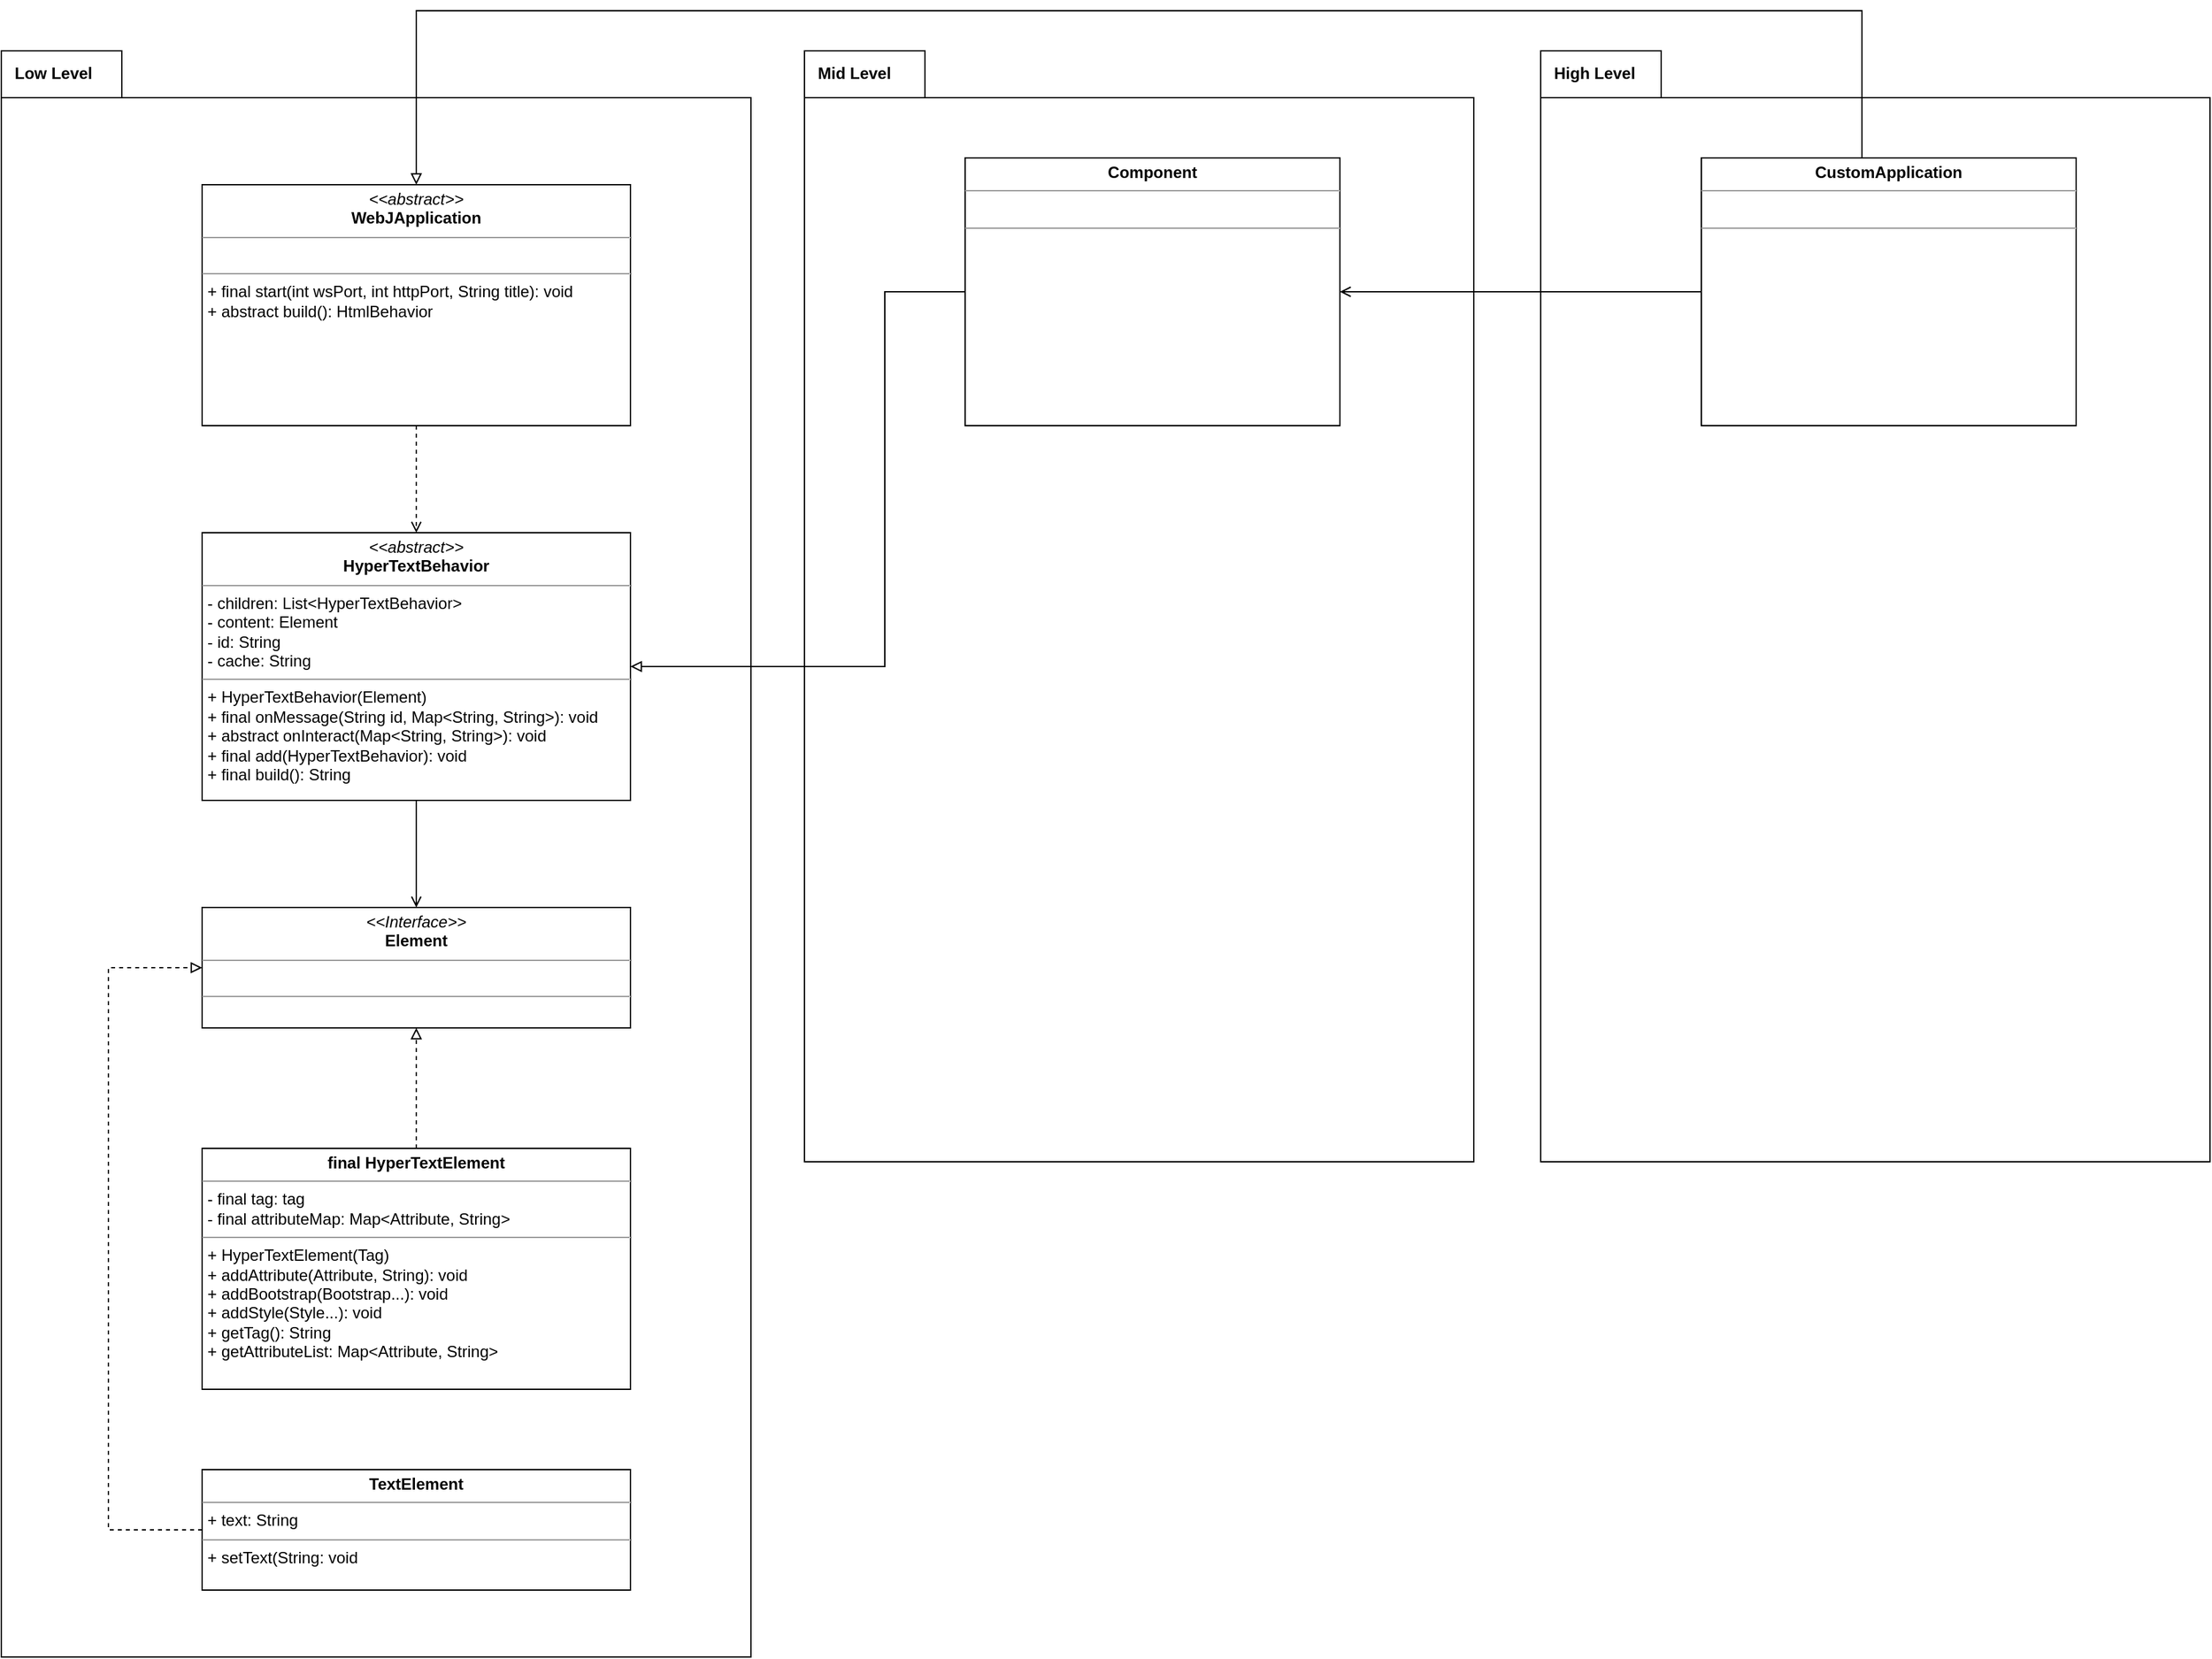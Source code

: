 <mxfile version="15.5.4" type="embed"><diagram id="ZMzpceld19GLeM2Dk4Y2" name="UML"><mxGraphModel dx="1057" dy="813" grid="1" gridSize="10" guides="1" tooltips="1" connect="1" arrows="1" fold="1" page="1" pageScale="1" pageWidth="850" pageHeight="1100" math="0" shadow="0"><root><mxCell id="nOTi3l-tUUI1tV-FzPa4-0"/><mxCell id="nOTi3l-tUUI1tV-FzPa4-1" parent="nOTi3l-tUUI1tV-FzPa4-0"/><mxCell id="NjbtGmV7TC2rhCl2SDjO-0" value="High Level" style="shape=folder;fontStyle=1;spacingTop=5;tabWidth=90;tabHeight=35;tabPosition=left;html=1;align=left;labelPosition=center;verticalLabelPosition=middle;verticalAlign=top;textDirection=ltr;horizontal=1;spacingLeft=10;spacing=0;" parent="nOTi3l-tUUI1tV-FzPa4-1" vertex="1"><mxGeometry x="1360" y="310" width="500" height="830" as="geometry"/></mxCell><mxCell id="NjbtGmV7TC2rhCl2SDjO-1" value="Mid Level" style="shape=folder;fontStyle=1;spacingTop=5;tabWidth=90;tabHeight=35;tabPosition=left;html=1;align=left;labelPosition=center;verticalLabelPosition=middle;verticalAlign=top;textDirection=ltr;horizontal=1;spacingLeft=10;spacing=0;" parent="nOTi3l-tUUI1tV-FzPa4-1" vertex="1"><mxGeometry x="810" y="310" width="500" height="830" as="geometry"/></mxCell><mxCell id="NjbtGmV7TC2rhCl2SDjO-2" value="Low Level" style="shape=folder;fontStyle=1;spacingTop=5;tabWidth=90;tabHeight=35;tabPosition=left;html=1;align=left;labelPosition=center;verticalLabelPosition=middle;verticalAlign=top;textDirection=ltr;horizontal=1;spacingLeft=10;spacing=0;" parent="nOTi3l-tUUI1tV-FzPa4-1" vertex="1"><mxGeometry x="210" y="310" width="560" height="1200" as="geometry"/></mxCell><mxCell id="PeRnRUycARxAuWiASu6h-8" style="edgeStyle=orthogonalEdgeStyle;rounded=0;orthogonalLoop=1;jettySize=auto;html=1;endArrow=block;endFill=0;dashed=1;" parent="nOTi3l-tUUI1tV-FzPa4-1" source="NjbtGmV7TC2rhCl2SDjO-3" target="PeRnRUycARxAuWiASu6h-6" edge="1"><mxGeometry relative="1" as="geometry"/></mxCell><mxCell id="NjbtGmV7TC2rhCl2SDjO-3" value="&lt;p style=&quot;margin: 0px ; margin-top: 4px ; text-align: center&quot;&gt;&lt;b&gt;final HyperTextElement&lt;/b&gt;&lt;/p&gt;&lt;hr size=&quot;1&quot;&gt;&lt;p style=&quot;margin: 0px ; margin-left: 4px&quot;&gt;&lt;span&gt;- final tag: tag&lt;/span&gt;&lt;br&gt;&lt;/p&gt;&lt;p style=&quot;margin: 0px ; margin-left: 4px&quot;&gt;- final attributeMap: Map&amp;lt;Attribute, String&amp;gt;&lt;/p&gt;&lt;hr size=&quot;1&quot;&gt;&lt;p style=&quot;margin: 0px ; margin-left: 4px&quot;&gt;+ HyperTextElement(Tag)&lt;/p&gt;&lt;p style=&quot;margin: 0px ; margin-left: 4px&quot;&gt;&lt;span&gt;+ addAttribute(Attribute, String): void&lt;/span&gt;&lt;br&gt;&lt;/p&gt;&lt;p style=&quot;margin: 0px ; margin-left: 4px&quot;&gt;&lt;span&gt;+ addBootstrap(Bootstrap...): void&lt;/span&gt;&lt;br&gt;&lt;/p&gt;&lt;p style=&quot;margin: 0px ; margin-left: 4px&quot;&gt;+ addStyle(Style...): void&lt;/p&gt;&lt;p style=&quot;margin: 0px ; margin-left: 4px&quot;&gt;+ getTag(): String&lt;/p&gt;&lt;p style=&quot;margin: 0px ; margin-left: 4px&quot;&gt;+ getAttributeList: Map&amp;lt;Attribute, String&amp;gt;&lt;/p&gt;" style="verticalAlign=top;align=left;overflow=fill;fontSize=12;fontFamily=Helvetica;html=1;" parent="nOTi3l-tUUI1tV-FzPa4-1" vertex="1"><mxGeometry x="360" y="1130" width="320" height="180" as="geometry"/></mxCell><mxCell id="PeRnRUycARxAuWiASu6h-7" style="edgeStyle=orthogonalEdgeStyle;rounded=0;orthogonalLoop=1;jettySize=auto;html=1;endArrow=open;endFill=0;" parent="nOTi3l-tUUI1tV-FzPa4-1" source="NjbtGmV7TC2rhCl2SDjO-5" target="PeRnRUycARxAuWiASu6h-6" edge="1"><mxGeometry relative="1" as="geometry"/></mxCell><mxCell id="NjbtGmV7TC2rhCl2SDjO-5" value="&lt;p style=&quot;margin: 0px ; margin-top: 4px ; text-align: center&quot;&gt;&lt;i&gt;&amp;lt;&amp;lt;abstract&amp;gt;&amp;gt;&lt;/i&gt;&lt;br&gt;&lt;b&gt;HyperTextBehavior&lt;/b&gt;&lt;/p&gt;&lt;hr size=&quot;1&quot;&gt;&lt;p style=&quot;margin: 0px ; margin-left: 4px&quot;&gt;- children: List&amp;lt;HyperTextBehavior&amp;gt;&lt;br&gt;&lt;/p&gt;&lt;p style=&quot;margin: 0px ; margin-left: 4px&quot;&gt;- content: Element&lt;/p&gt;&lt;p style=&quot;margin: 0px ; margin-left: 4px&quot;&gt;- id: String&lt;/p&gt;&lt;p style=&quot;margin: 0px ; margin-left: 4px&quot;&gt;- cache: String&lt;/p&gt;&lt;hr size=&quot;1&quot;&gt;&lt;p style=&quot;margin: 0px ; margin-left: 4px&quot;&gt;+ HyperTextBehavior(Element)&lt;/p&gt;&lt;p style=&quot;margin: 0px ; margin-left: 4px&quot;&gt;+ final onMessage(String id, Map&amp;lt;String, String&amp;gt;): void&lt;br&gt;+ abstract onInteract(Map&amp;lt;String, String&amp;gt;): void&lt;/p&gt;&lt;p style=&quot;margin: 0px ; margin-left: 4px&quot;&gt;+ final add(HyperTextBehavior): void&lt;/p&gt;&lt;p style=&quot;margin: 0px ; margin-left: 4px&quot;&gt;+ final build(): String&lt;/p&gt;&lt;p style=&quot;margin: 0px ; margin-left: 4px&quot;&gt;&lt;br&gt;&lt;/p&gt;&lt;p style=&quot;margin: 0px ; margin-left: 4px&quot;&gt;&lt;br&gt;&lt;/p&gt;" style="verticalAlign=top;align=left;overflow=fill;fontSize=12;fontFamily=Helvetica;html=1;" parent="nOTi3l-tUUI1tV-FzPa4-1" vertex="1"><mxGeometry x="360" y="670" width="320" height="200" as="geometry"/></mxCell><mxCell id="NjbtGmV7TC2rhCl2SDjO-6" style="edgeStyle=orthogonalEdgeStyle;rounded=0;orthogonalLoop=1;jettySize=auto;html=1;endArrow=block;endFill=0;jumpSize=6;strokeWidth=1;" parent="nOTi3l-tUUI1tV-FzPa4-1" source="NjbtGmV7TC2rhCl2SDjO-7" target="NjbtGmV7TC2rhCl2SDjO-5" edge="1"><mxGeometry relative="1" as="geometry"><Array as="points"><mxPoint x="870" y="490"/><mxPoint x="870" y="770"/></Array></mxGeometry></mxCell><mxCell id="NjbtGmV7TC2rhCl2SDjO-7" value="&lt;p style=&quot;margin: 0px ; margin-top: 4px ; text-align: center&quot;&gt;&lt;b&gt;Component&lt;/b&gt;&lt;/p&gt;&lt;hr size=&quot;1&quot;&gt;&lt;p style=&quot;margin: 0px ; margin-left: 4px&quot;&gt;&lt;br&gt;&lt;/p&gt;&lt;hr size=&quot;1&quot;&gt;&lt;p style=&quot;margin: 0px ; margin-left: 4px&quot;&gt;&lt;br&gt;&lt;/p&gt;" style="verticalAlign=top;align=left;overflow=fill;fontSize=12;fontFamily=Helvetica;html=1;" parent="nOTi3l-tUUI1tV-FzPa4-1" vertex="1"><mxGeometry x="930" y="390" width="280" height="200" as="geometry"/></mxCell><mxCell id="NjbtGmV7TC2rhCl2SDjO-8" style="edgeStyle=orthogonalEdgeStyle;rounded=0;jumpSize=6;orthogonalLoop=1;jettySize=auto;html=1;endArrow=open;endFill=0;strokeWidth=1;dashed=1;" parent="nOTi3l-tUUI1tV-FzPa4-1" source="NjbtGmV7TC2rhCl2SDjO-9" target="NjbtGmV7TC2rhCl2SDjO-5" edge="1"><mxGeometry relative="1" as="geometry"/></mxCell><mxCell id="NjbtGmV7TC2rhCl2SDjO-9" value="&lt;p style=&quot;margin: 0px ; margin-top: 4px ; text-align: center&quot;&gt;&lt;i&gt;&amp;lt;&amp;lt;abstract&amp;gt;&amp;gt;&lt;/i&gt;&lt;br&gt;&lt;b&gt;WebJApplication&lt;/b&gt;&lt;/p&gt;&lt;hr size=&quot;1&quot;&gt;&lt;p style=&quot;margin: 0px ; margin-left: 4px&quot;&gt;&lt;br&gt;&lt;/p&gt;&lt;hr size=&quot;1&quot;&gt;&lt;p style=&quot;margin: 0px ; margin-left: 4px&quot;&gt;+ final start(int wsPort, int httpPort, String title): void&lt;/p&gt;&lt;p style=&quot;margin: 0px ; margin-left: 4px&quot;&gt;+ abstract build(): HtmlBehavior&lt;/p&gt;" style="verticalAlign=top;align=left;overflow=fill;fontSize=12;fontFamily=Helvetica;html=1;" parent="nOTi3l-tUUI1tV-FzPa4-1" vertex="1"><mxGeometry x="360" y="410" width="320" height="180" as="geometry"/></mxCell><mxCell id="NjbtGmV7TC2rhCl2SDjO-10" style="edgeStyle=orthogonalEdgeStyle;rounded=0;jumpSize=6;orthogonalLoop=1;jettySize=auto;html=1;endArrow=block;endFill=0;strokeWidth=1;" parent="nOTi3l-tUUI1tV-FzPa4-1" source="NjbtGmV7TC2rhCl2SDjO-12" target="NjbtGmV7TC2rhCl2SDjO-9" edge="1"><mxGeometry relative="1" as="geometry"><Array as="points"><mxPoint x="1600" y="280"/><mxPoint x="520" y="280"/></Array></mxGeometry></mxCell><mxCell id="NjbtGmV7TC2rhCl2SDjO-11" style="edgeStyle=orthogonalEdgeStyle;rounded=0;jumpSize=6;orthogonalLoop=1;jettySize=auto;html=1;endArrow=open;endFill=0;strokeWidth=1;" parent="nOTi3l-tUUI1tV-FzPa4-1" source="NjbtGmV7TC2rhCl2SDjO-12" target="NjbtGmV7TC2rhCl2SDjO-7" edge="1"><mxGeometry relative="1" as="geometry"/></mxCell><mxCell id="NjbtGmV7TC2rhCl2SDjO-12" value="&lt;p style=&quot;margin: 0px ; margin-top: 4px ; text-align: center&quot;&gt;&lt;b&gt;CustomApplication&lt;/b&gt;&lt;/p&gt;&lt;hr size=&quot;1&quot;&gt;&lt;p style=&quot;margin: 0px ; margin-left: 4px&quot;&gt;&lt;br&gt;&lt;/p&gt;&lt;hr size=&quot;1&quot;&gt;&lt;p style=&quot;margin: 0px ; margin-left: 4px&quot;&gt;&lt;br&gt;&lt;/p&gt;" style="verticalAlign=top;align=left;overflow=fill;fontSize=12;fontFamily=Helvetica;html=1;" parent="nOTi3l-tUUI1tV-FzPa4-1" vertex="1"><mxGeometry x="1480" y="390" width="280" height="200" as="geometry"/></mxCell><mxCell id="PeRnRUycARxAuWiASu6h-6" value="&lt;p style=&quot;margin: 0px ; margin-top: 4px ; text-align: center&quot;&gt;&lt;i&gt;&amp;lt;&amp;lt;Interface&amp;gt;&amp;gt;&lt;/i&gt;&lt;br&gt;&lt;b&gt;Element&lt;/b&gt;&lt;/p&gt;&lt;hr size=&quot;1&quot;&gt;&lt;p style=&quot;margin: 0px ; margin-left: 4px&quot;&gt;&lt;br&gt;&lt;/p&gt;&lt;hr size=&quot;1&quot;&gt;&lt;p style=&quot;margin: 0px ; margin-left: 4px&quot;&gt;&lt;br&gt;&lt;/p&gt;" style="verticalAlign=top;align=left;overflow=fill;fontSize=12;fontFamily=Helvetica;html=1;" parent="nOTi3l-tUUI1tV-FzPa4-1" vertex="1"><mxGeometry x="360" y="950" width="320" height="90" as="geometry"/></mxCell><mxCell id="PeRnRUycARxAuWiASu6h-12" style="edgeStyle=orthogonalEdgeStyle;rounded=0;orthogonalLoop=1;jettySize=auto;html=1;dashed=1;endArrow=block;endFill=0;" parent="nOTi3l-tUUI1tV-FzPa4-1" source="PeRnRUycARxAuWiASu6h-10" target="PeRnRUycARxAuWiASu6h-6" edge="1"><mxGeometry relative="1" as="geometry"><Array as="points"><mxPoint x="290" y="1415"/><mxPoint x="290" y="995"/></Array></mxGeometry></mxCell><mxCell id="PeRnRUycARxAuWiASu6h-10" value="&lt;p style=&quot;margin: 0px ; margin-top: 4px ; text-align: center&quot;&gt;&lt;b&gt;TextElement&lt;/b&gt;&lt;/p&gt;&lt;hr size=&quot;1&quot;&gt;&lt;p style=&quot;margin: 0px ; margin-left: 4px&quot;&gt;+ text: String&lt;/p&gt;&lt;hr size=&quot;1&quot;&gt;&lt;p style=&quot;margin: 0px ; margin-left: 4px&quot;&gt;+ setText(String: void&lt;/p&gt;" style="verticalAlign=top;align=left;overflow=fill;fontSize=12;fontFamily=Helvetica;html=1;" parent="nOTi3l-tUUI1tV-FzPa4-1" vertex="1"><mxGeometry x="360" y="1370" width="320" height="90" as="geometry"/></mxCell></root></mxGraphModel></diagram></mxfile>